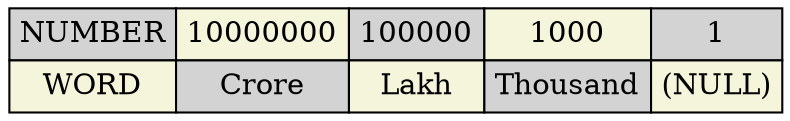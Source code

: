 digraph html {
abc [shape=none, margin=0, label=<
<TABLE BORDER="0" CELLBORDER="1" CELLSPACING="0" CELLPADDING="4">
<TR>
	<TD BGCOLOR="lightgrey">NUMBER</TD>
	<TD BGCOLOR="beige">10000000</TD>
	<TD BGCOLOR="lightgrey">100000</TD>
	<TD BGCOLOR="beige">1000</TD>
	<TD BGCOLOR="lightgrey">1</TD>
</TR>
<TR>
	<TD BGCOLOR="beige">WORD</TD>
	<TD BGCOLOR="lightgrey">Crore</TD>
	<TD BGCOLOR="beige">Lakh</TD>
	<TD BGCOLOR="lightgrey">Thousand</TD>
	<TD BGCOLOR="beige">(NULL)</TD>
</TR>

</TABLE>>];
}
